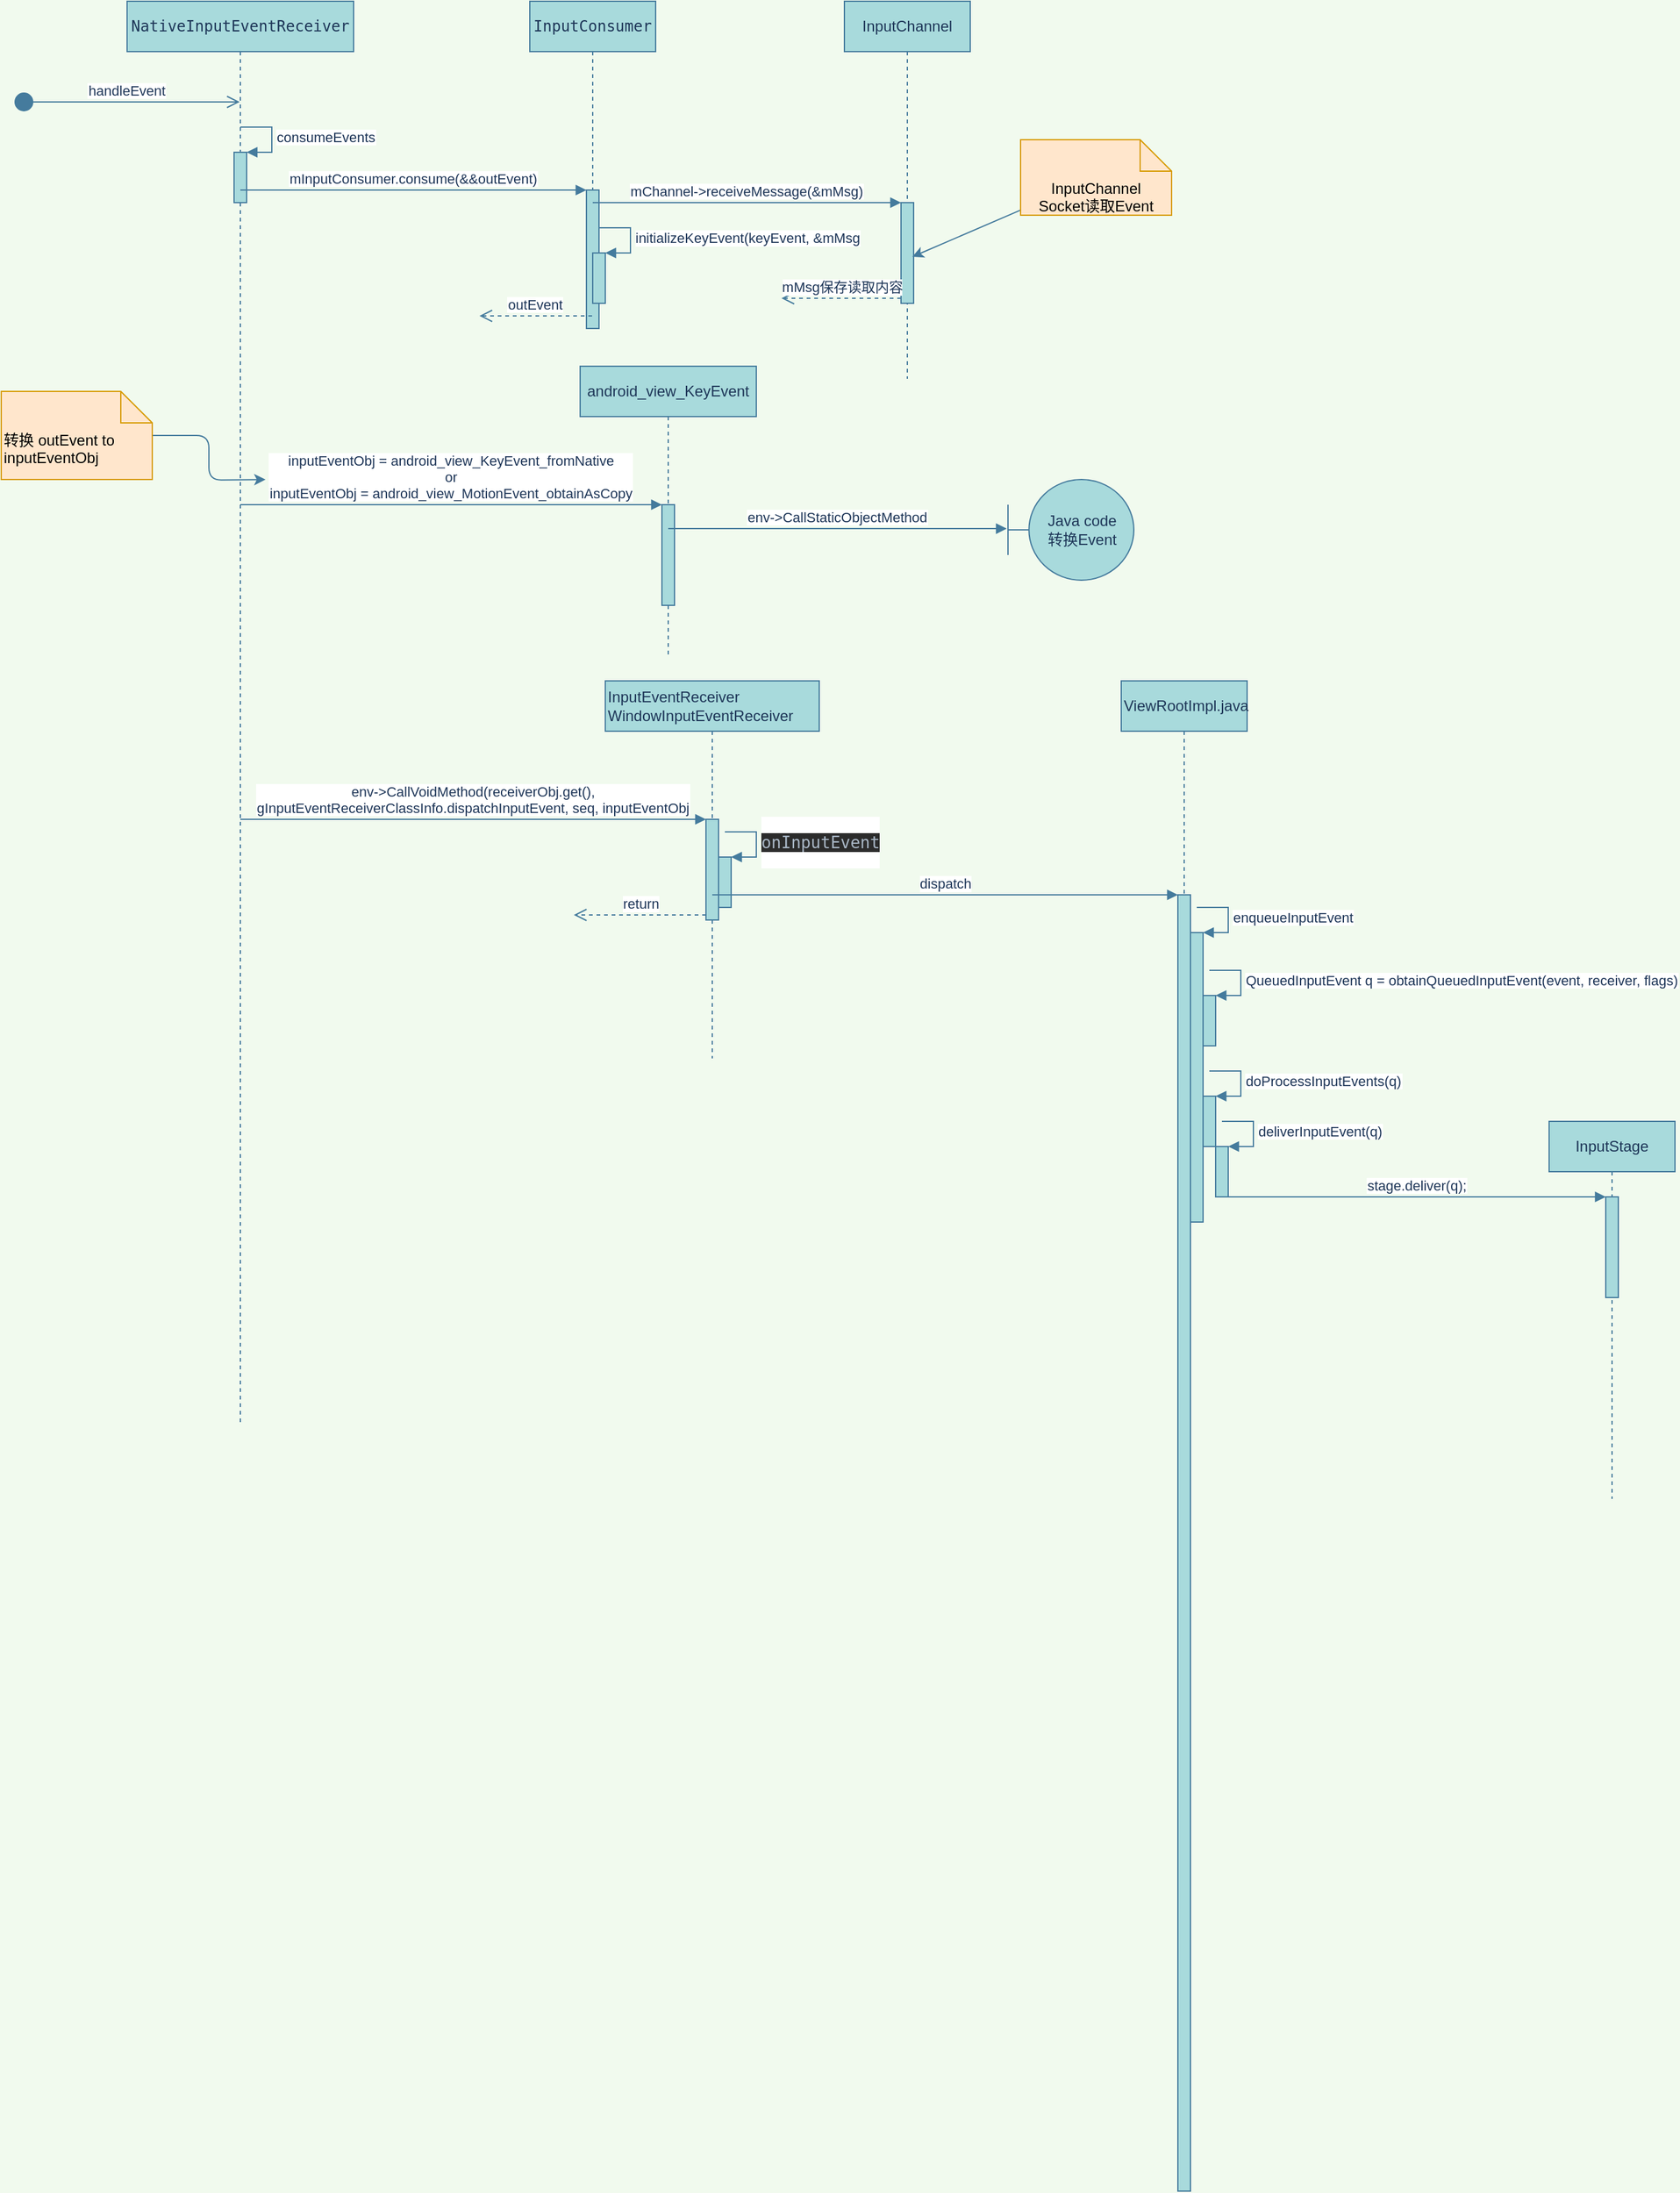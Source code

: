 <mxfile version="13.9.9" type="device"><diagram id="8m_Ii6iy7u5BwOlQbdcn" name="第 1 页"><mxGraphModel dx="1102" dy="815" grid="1" gridSize="10" guides="1" tooltips="1" connect="1" arrows="1" fold="1" page="0" pageScale="1" pageWidth="850" pageHeight="1100" background="#F1FAEE" math="0" shadow="0"><root><mxCell id="0"/><mxCell id="1" parent="0"/><mxCell id="EK1HKrUxAwB77COSYOl6-1" value="&lt;pre class=&quot;line-numbers  language-cpp&quot;&gt;&lt;code class=&quot;  language-cpp&quot;&gt;NativeInputEventReceiver&lt;span class=&quot;token operator&quot;&gt;&lt;/span&gt;&lt;/code&gt;&lt;/pre&gt;" style="shape=umlLifeline;perimeter=lifelinePerimeter;whiteSpace=wrap;html=1;container=1;collapsible=0;recursiveResize=0;outlineConnect=0;rounded=0;sketch=0;strokeColor=#457B9D;fillColor=#A8DADC;fontColor=#1D3557;" vertex="1" parent="1"><mxGeometry x="130" y="150" width="180" height="1130" as="geometry"/></mxCell><mxCell id="EK1HKrUxAwB77COSYOl6-2" value="handleEvent" style="verticalAlign=bottom;startArrow=circle;startFill=1;endArrow=open;startSize=6;endSize=8;strokeColor=#457B9D;fillColor=#A8DADC;fontColor=#1D3557;" edge="1" parent="EK1HKrUxAwB77COSYOl6-1" target="EK1HKrUxAwB77COSYOl6-1"><mxGeometry width="80" relative="1" as="geometry"><mxPoint x="-90" y="80" as="sourcePoint"/><mxPoint x="80" y="80" as="targetPoint"/></mxGeometry></mxCell><mxCell id="EK1HKrUxAwB77COSYOl6-3" value="" style="html=1;points=[];perimeter=orthogonalPerimeter;rounded=0;sketch=0;strokeColor=#457B9D;fillColor=#A8DADC;fontColor=#1D3557;" vertex="1" parent="EK1HKrUxAwB77COSYOl6-1"><mxGeometry x="85" y="120" width="10" height="40" as="geometry"/></mxCell><mxCell id="EK1HKrUxAwB77COSYOl6-4" value="consumeEvents" style="edgeStyle=orthogonalEdgeStyle;align=left;spacingLeft=2;endArrow=block;rounded=0;entryX=1;entryY=0;strokeColor=#457B9D;fillColor=#A8DADC;fontColor=#1D3557;" edge="1" target="EK1HKrUxAwB77COSYOl6-3" parent="EK1HKrUxAwB77COSYOl6-1"><mxGeometry relative="1" as="geometry"><mxPoint x="90" y="100" as="sourcePoint"/><Array as="points"><mxPoint x="115" y="100"/></Array></mxGeometry></mxCell><mxCell id="EK1HKrUxAwB77COSYOl6-5" value="&lt;pre class=&quot;line-numbers  language-cpp&quot;&gt;&lt;code class=&quot;  language-cpp&quot;&gt;InputConsumer&lt;/code&gt;&lt;/pre&gt;" style="shape=umlLifeline;perimeter=lifelinePerimeter;whiteSpace=wrap;html=1;container=1;collapsible=0;recursiveResize=0;outlineConnect=0;rounded=0;sketch=0;strokeColor=#457B9D;fillColor=#A8DADC;fontColor=#1D3557;" vertex="1" parent="1"><mxGeometry x="450" y="150" width="100" height="260" as="geometry"/></mxCell><mxCell id="EK1HKrUxAwB77COSYOl6-6" value="" style="html=1;points=[];perimeter=orthogonalPerimeter;rounded=0;sketch=0;strokeColor=#457B9D;fillColor=#A8DADC;fontColor=#1D3557;" vertex="1" parent="EK1HKrUxAwB77COSYOl6-5"><mxGeometry x="45" y="150" width="10" height="110" as="geometry"/></mxCell><mxCell id="EK1HKrUxAwB77COSYOl6-7" value="mInputConsumer.consume(&amp;&amp;outEvent)" style="verticalAlign=bottom;endArrow=block;entryX=0;entryY=0;strokeColor=#457B9D;fillColor=#A8DADC;fontColor=#1D3557;" edge="1" target="EK1HKrUxAwB77COSYOl6-6" parent="1" source="EK1HKrUxAwB77COSYOl6-1"><mxGeometry relative="1" as="geometry"><mxPoint x="425" y="300" as="sourcePoint"/></mxGeometry></mxCell><mxCell id="EK1HKrUxAwB77COSYOl6-10" value="android_view_KeyEvent" style="shape=umlLifeline;perimeter=lifelinePerimeter;whiteSpace=wrap;container=1;collapsible=0;recursiveResize=0;outlineConnect=0;rounded=0;sketch=0;strokeColor=#457B9D;fillColor=#A8DADC;fontColor=#1D3557;" vertex="1" parent="1"><mxGeometry x="490" y="440" width="140" height="230" as="geometry"/></mxCell><mxCell id="EK1HKrUxAwB77COSYOl6-11" value="" style="html=1;points=[];perimeter=orthogonalPerimeter;rounded=0;sketch=0;strokeColor=#457B9D;fillColor=#A8DADC;fontColor=#1D3557;" vertex="1" parent="EK1HKrUxAwB77COSYOl6-10"><mxGeometry x="65" y="110" width="10" height="80" as="geometry"/></mxCell><mxCell id="EK1HKrUxAwB77COSYOl6-12" value="inputEventObj = android_view_KeyEvent_fromNative&#10;or&#10;inputEventObj = android_view_MotionEvent_obtainAsCopy" style="verticalAlign=bottom;endArrow=block;entryX=0;entryY=0;strokeColor=#457B9D;fillColor=#A8DADC;fontColor=#1D3557;align=center;" edge="1" target="EK1HKrUxAwB77COSYOl6-11" parent="1" source="EK1HKrUxAwB77COSYOl6-1"><mxGeometry relative="1" as="geometry"><mxPoint x="505" y="550" as="sourcePoint"/></mxGeometry></mxCell><mxCell id="EK1HKrUxAwB77COSYOl6-16" value="env-&gt;CallStaticObjectMethod" style="verticalAlign=bottom;endArrow=block;strokeColor=#457B9D;fillColor=#A8DADC;fontColor=#1D3557;align=center;entryX=-0.01;entryY=0.488;entryDx=0;entryDy=0;entryPerimeter=0;" edge="1" target="EK1HKrUxAwB77COSYOl6-18" parent="1" source="EK1HKrUxAwB77COSYOl6-10"><mxGeometry relative="1" as="geometry"><mxPoint x="610" y="570" as="sourcePoint"/><mxPoint x="830" y="570" as="targetPoint"/></mxGeometry></mxCell><mxCell id="EK1HKrUxAwB77COSYOl6-18" value="Java code&lt;br&gt;转换Event" style="shape=umlBoundary;whiteSpace=wrap;html=1;rounded=0;sketch=0;strokeColor=#457B9D;fillColor=#A8DADC;fontColor=#1D3557;" vertex="1" parent="1"><mxGeometry x="830" y="530" width="100" height="80" as="geometry"/></mxCell><mxCell id="EK1HKrUxAwB77COSYOl6-19" value="InputChannel" style="shape=umlLifeline;perimeter=lifelinePerimeter;whiteSpace=wrap;container=1;collapsible=0;recursiveResize=0;outlineConnect=0;rounded=0;sketch=0;strokeColor=#457B9D;fillColor=#A8DADC;fontColor=#1D3557;" vertex="1" parent="1"><mxGeometry x="700" y="150" width="100" height="300" as="geometry"/></mxCell><mxCell id="EK1HKrUxAwB77COSYOl6-20" value="" style="html=1;points=[];perimeter=orthogonalPerimeter;rounded=0;sketch=0;strokeColor=#457B9D;fillColor=#A8DADC;fontColor=#1D3557;" vertex="1" parent="EK1HKrUxAwB77COSYOl6-19"><mxGeometry x="45" y="160" width="10" height="80" as="geometry"/></mxCell><mxCell id="EK1HKrUxAwB77COSYOl6-22" value="mMsg保存读取内容" style="html=1;verticalAlign=bottom;endArrow=open;dashed=1;endSize=8;exitX=0;exitY=0.95;strokeColor=#457B9D;fillColor=#A8DADC;fontColor=#1D3557;align=center;" edge="1" source="EK1HKrUxAwB77COSYOl6-20" parent="EK1HKrUxAwB77COSYOl6-19"><mxGeometry relative="1" as="geometry"><mxPoint x="-50" y="236" as="targetPoint"/></mxGeometry></mxCell><mxCell id="EK1HKrUxAwB77COSYOl6-21" value="mChannel-&gt;receiveMessage(&amp;mMsg)" style="verticalAlign=bottom;endArrow=block;entryX=0;entryY=0;strokeColor=#457B9D;fillColor=#A8DADC;fontColor=#1D3557;align=center;" edge="1" target="EK1HKrUxAwB77COSYOl6-20" parent="1" source="EK1HKrUxAwB77COSYOl6-5"><mxGeometry relative="1" as="geometry"><mxPoint x="675" y="310" as="sourcePoint"/></mxGeometry></mxCell><mxCell id="EK1HKrUxAwB77COSYOl6-23" value="" style="html=1;points=[];perimeter=orthogonalPerimeter;rounded=0;sketch=0;strokeColor=#457B9D;fillColor=#A8DADC;fontColor=#1D3557;" vertex="1" parent="1"><mxGeometry x="500" y="350" width="10" height="40" as="geometry"/></mxCell><mxCell id="EK1HKrUxAwB77COSYOl6-24" value="initializeKeyEvent(keyEvent, &amp;amp;mMsg" style="edgeStyle=orthogonalEdgeStyle;html=1;align=left;spacingLeft=2;endArrow=block;rounded=0;entryX=1;entryY=0;strokeColor=#457B9D;fillColor=#A8DADC;fontColor=#1D3557;" edge="1" target="EK1HKrUxAwB77COSYOl6-23" parent="1"><mxGeometry relative="1" as="geometry"><mxPoint x="505" y="330" as="sourcePoint"/><Array as="points"><mxPoint x="530" y="330"/></Array></mxGeometry></mxCell><mxCell id="EK1HKrUxAwB77COSYOl6-27" value="outEvent" style="verticalAlign=bottom;endArrow=open;dashed=1;endSize=8;strokeColor=#457B9D;fillColor=#A8DADC;fontColor=#1D3557;align=center;" edge="1" source="EK1HKrUxAwB77COSYOl6-5" parent="1"><mxGeometry relative="1" as="geometry"><mxPoint x="410" y="400" as="targetPoint"/><mxPoint x="480" y="400" as="sourcePoint"/></mxGeometry></mxCell><mxCell id="EK1HKrUxAwB77COSYOl6-29" style="edgeStyle=orthogonalEdgeStyle;curved=0;rounded=1;sketch=0;orthogonalLoop=1;jettySize=auto;html=0;strokeColor=#457B9D;fillColor=#A8DADC;fontColor=#1D3557;align=center;" edge="1" parent="1" source="EK1HKrUxAwB77COSYOl6-28"><mxGeometry relative="1" as="geometry"><mxPoint x="240" y="530" as="targetPoint"/></mxGeometry></mxCell><mxCell id="EK1HKrUxAwB77COSYOl6-28" value="转换 outEvent to inputEventObj" style="shape=note2;boundedLbl=1;whiteSpace=wrap;html=1;size=25;verticalAlign=top;align=left;rounded=0;sketch=0;strokeColor=#d79b00;fillColor=#ffe6cc;" vertex="1" parent="1"><mxGeometry x="30" y="460" width="120" height="70" as="geometry"/></mxCell><mxCell id="EK1HKrUxAwB77COSYOl6-32" style="rounded=1;sketch=0;orthogonalLoop=1;jettySize=auto;html=0;strokeColor=#457B9D;fillColor=#A8DADC;fontColor=#1D3557;align=center;entryX=0.9;entryY=0.538;entryDx=0;entryDy=0;entryPerimeter=0;" edge="1" parent="1" source="EK1HKrUxAwB77COSYOl6-30" target="EK1HKrUxAwB77COSYOl6-20"><mxGeometry relative="1" as="geometry"/></mxCell><mxCell id="EK1HKrUxAwB77COSYOl6-30" value="InputChannel　Socket读取Event" style="shape=note2;boundedLbl=1;whiteSpace=wrap;html=1;size=25;verticalAlign=top;align=center;rounded=0;sketch=0;strokeColor=#d79b00;fillColor=#ffe6cc;" vertex="1" parent="1"><mxGeometry x="840" y="260" width="120" height="60" as="geometry"/></mxCell><mxCell id="EK1HKrUxAwB77COSYOl6-33" value="InputEventReceiver&#10;WindowInputEventReceiver" style="shape=umlLifeline;perimeter=lifelinePerimeter;whiteSpace=wrap;container=1;collapsible=0;recursiveResize=0;outlineConnect=0;rounded=0;sketch=0;strokeColor=#457B9D;fillColor=#A8DADC;fontColor=#1D3557;align=left;" vertex="1" parent="1"><mxGeometry x="510" y="690" width="170" height="300" as="geometry"/></mxCell><mxCell id="EK1HKrUxAwB77COSYOl6-34" value="" style="html=1;points=[];perimeter=orthogonalPerimeter;rounded=0;sketch=0;strokeColor=#457B9D;fillColor=#A8DADC;fontColor=#1D3557;align=left;" vertex="1" parent="EK1HKrUxAwB77COSYOl6-33"><mxGeometry x="80" y="110" width="10" height="80" as="geometry"/></mxCell><mxCell id="EK1HKrUxAwB77COSYOl6-36" value="return" style="html=1;verticalAlign=bottom;endArrow=open;dashed=1;endSize=8;exitX=0;exitY=0.95;strokeColor=#457B9D;fillColor=#A8DADC;fontColor=#1D3557;align=center;" edge="1" source="EK1HKrUxAwB77COSYOl6-34" parent="EK1HKrUxAwB77COSYOl6-33"><mxGeometry relative="1" as="geometry"><mxPoint x="-25" y="186" as="targetPoint"/></mxGeometry></mxCell><mxCell id="EK1HKrUxAwB77COSYOl6-37" value="" style="html=1;points=[];perimeter=orthogonalPerimeter;rounded=0;sketch=0;strokeColor=#457B9D;fillColor=#A8DADC;fontColor=#1D3557;align=left;" vertex="1" parent="EK1HKrUxAwB77COSYOl6-33"><mxGeometry x="90" y="140" width="10" height="40" as="geometry"/></mxCell><mxCell id="EK1HKrUxAwB77COSYOl6-38" value="&lt;pre style=&quot;background-color: #2b2b2b ; color: #a9b7c6 ; font-family: &amp;#34;dejavu sans mono&amp;#34; , monospace ; font-size: 9.8pt&quot;&gt;onInputEvent&lt;/pre&gt;" style="edgeStyle=orthogonalEdgeStyle;html=1;align=left;spacingLeft=2;endArrow=block;rounded=0;entryX=1;entryY=0;strokeColor=#457B9D;fillColor=#A8DADC;fontColor=#1D3557;" edge="1" target="EK1HKrUxAwB77COSYOl6-37" parent="EK1HKrUxAwB77COSYOl6-33"><mxGeometry relative="1" as="geometry"><mxPoint x="95" y="120" as="sourcePoint"/><Array as="points"><mxPoint x="120" y="120"/></Array></mxGeometry></mxCell><mxCell id="EK1HKrUxAwB77COSYOl6-35" value="env-&gt;CallVoidMethod(receiverObj.get(), &#10;gInputEventReceiverClassInfo.dispatchInputEvent, seq, inputEventObj" style="verticalAlign=bottom;endArrow=block;entryX=0;entryY=0;strokeColor=#457B9D;fillColor=#A8DADC;fontColor=#1D3557;align=center;" edge="1" target="EK1HKrUxAwB77COSYOl6-34" parent="1" source="EK1HKrUxAwB77COSYOl6-1"><mxGeometry relative="1" as="geometry"><mxPoint x="495" y="790" as="sourcePoint"/></mxGeometry></mxCell><mxCell id="EK1HKrUxAwB77COSYOl6-39" value="ViewRootImpl.java" style="shape=umlLifeline;perimeter=lifelinePerimeter;whiteSpace=wrap;container=1;collapsible=0;recursiveResize=0;outlineConnect=0;rounded=0;sketch=0;strokeColor=#457B9D;fillColor=#A8DADC;fontColor=#1D3557;align=left;" vertex="1" parent="1"><mxGeometry x="920" y="690" width="100" height="1200" as="geometry"/></mxCell><mxCell id="EK1HKrUxAwB77COSYOl6-40" value="" style="html=1;points=[];perimeter=orthogonalPerimeter;rounded=0;sketch=0;strokeColor=#457B9D;fillColor=#A8DADC;fontColor=#1D3557;align=left;" vertex="1" parent="EK1HKrUxAwB77COSYOl6-39"><mxGeometry x="45" y="170" width="10" height="1030" as="geometry"/></mxCell><mxCell id="EK1HKrUxAwB77COSYOl6-43" value="" style="html=1;points=[];perimeter=orthogonalPerimeter;rounded=0;sketch=0;strokeColor=#457B9D;fillColor=#A8DADC;fontColor=#1D3557;align=left;" vertex="1" parent="EK1HKrUxAwB77COSYOl6-39"><mxGeometry x="55" y="200" width="10" height="230" as="geometry"/></mxCell><mxCell id="EK1HKrUxAwB77COSYOl6-44" value="enqueueInputEvent" style="edgeStyle=orthogonalEdgeStyle;align=left;spacingLeft=2;endArrow=block;rounded=0;entryX=1;entryY=0;strokeColor=#457B9D;fillColor=#A8DADC;fontColor=#1D3557;" edge="1" target="EK1HKrUxAwB77COSYOl6-43" parent="EK1HKrUxAwB77COSYOl6-39"><mxGeometry relative="1" as="geometry"><mxPoint x="60" y="180" as="sourcePoint"/><Array as="points"><mxPoint x="85" y="180"/></Array></mxGeometry></mxCell><mxCell id="EK1HKrUxAwB77COSYOl6-45" value="" style="html=1;points=[];perimeter=orthogonalPerimeter;rounded=0;sketch=0;strokeColor=#457B9D;fillColor=#A8DADC;fontColor=#1D3557;align=left;" vertex="1" parent="EK1HKrUxAwB77COSYOl6-39"><mxGeometry x="65" y="330" width="10" height="40" as="geometry"/></mxCell><mxCell id="EK1HKrUxAwB77COSYOl6-46" value="doProcessInputEvents(q)" style="edgeStyle=orthogonalEdgeStyle;align=left;spacingLeft=2;endArrow=block;rounded=0;entryX=1;entryY=0;strokeColor=#457B9D;fillColor=#A8DADC;fontColor=#1D3557;" edge="1" target="EK1HKrUxAwB77COSYOl6-45" parent="EK1HKrUxAwB77COSYOl6-39"><mxGeometry relative="1" as="geometry"><mxPoint x="70" y="310" as="sourcePoint"/><Array as="points"><mxPoint x="95" y="310"/></Array></mxGeometry></mxCell><mxCell id="EK1HKrUxAwB77COSYOl6-47" value="" style="html=1;points=[];perimeter=orthogonalPerimeter;rounded=0;sketch=0;strokeColor=#457B9D;fillColor=#A8DADC;fontColor=#1D3557;align=left;" vertex="1" parent="EK1HKrUxAwB77COSYOl6-39"><mxGeometry x="75" y="370" width="10" height="40" as="geometry"/></mxCell><mxCell id="EK1HKrUxAwB77COSYOl6-48" value="deliverInputEvent(q)" style="edgeStyle=orthogonalEdgeStyle;align=left;spacingLeft=2;endArrow=block;rounded=0;entryX=1;entryY=0;strokeColor=#457B9D;fillColor=#A8DADC;fontColor=#1D3557;" edge="1" target="EK1HKrUxAwB77COSYOl6-47" parent="EK1HKrUxAwB77COSYOl6-39"><mxGeometry relative="1" as="geometry"><mxPoint x="80" y="350" as="sourcePoint"/><Array as="points"><mxPoint x="105" y="350"/></Array></mxGeometry></mxCell><mxCell id="EK1HKrUxAwB77COSYOl6-51" value="" style="html=1;points=[];perimeter=orthogonalPerimeter;rounded=0;sketch=0;strokeColor=#457B9D;fillColor=#A8DADC;fontColor=#1D3557;align=left;" vertex="1" parent="EK1HKrUxAwB77COSYOl6-39"><mxGeometry x="65" y="250" width="10" height="40" as="geometry"/></mxCell><mxCell id="EK1HKrUxAwB77COSYOl6-52" value="QueuedInputEvent q = obtainQueuedInputEvent(event, receiver, flags)" style="edgeStyle=orthogonalEdgeStyle;align=left;spacingLeft=2;endArrow=block;rounded=0;entryX=1;entryY=0;strokeColor=#457B9D;fillColor=#A8DADC;fontColor=#1D3557;" edge="1" target="EK1HKrUxAwB77COSYOl6-51" parent="EK1HKrUxAwB77COSYOl6-39"><mxGeometry relative="1" as="geometry"><mxPoint x="70" y="230" as="sourcePoint"/><Array as="points"><mxPoint x="95" y="230"/></Array></mxGeometry></mxCell><mxCell id="EK1HKrUxAwB77COSYOl6-41" value="dispatch" style="html=1;verticalAlign=bottom;endArrow=block;entryX=0;entryY=0;strokeColor=#457B9D;fillColor=#A8DADC;fontColor=#1D3557;align=center;" edge="1" target="EK1HKrUxAwB77COSYOl6-40" parent="1" source="EK1HKrUxAwB77COSYOl6-33"><mxGeometry relative="1" as="geometry"><mxPoint x="895" y="860" as="sourcePoint"/></mxGeometry></mxCell><mxCell id="EK1HKrUxAwB77COSYOl6-53" value="InputStage" style="shape=umlLifeline;perimeter=lifelinePerimeter;whiteSpace=wrap;html=1;container=1;collapsible=0;recursiveResize=0;outlineConnect=0;rounded=0;sketch=0;strokeColor=#457B9D;fillColor=#A8DADC;fontColor=#1D3557;align=center;" vertex="1" parent="1"><mxGeometry x="1260" y="1040" width="100" height="300" as="geometry"/></mxCell><mxCell id="EK1HKrUxAwB77COSYOl6-54" value="" style="html=1;points=[];perimeter=orthogonalPerimeter;rounded=0;sketch=0;strokeColor=#457B9D;fillColor=#A8DADC;fontColor=#1D3557;align=center;" vertex="1" parent="EK1HKrUxAwB77COSYOl6-53"><mxGeometry x="45" y="60" width="10" height="80" as="geometry"/></mxCell><mxCell id="EK1HKrUxAwB77COSYOl6-55" value="stage.deliver(q);" style="verticalAlign=bottom;endArrow=block;entryX=0;entryY=0;strokeColor=#457B9D;fillColor=#A8DADC;fontColor=#1D3557;align=center;" edge="1" target="EK1HKrUxAwB77COSYOl6-54" parent="1" source="EK1HKrUxAwB77COSYOl6-47"><mxGeometry relative="1" as="geometry"><mxPoint x="1235" y="1100" as="sourcePoint"/></mxGeometry></mxCell></root></mxGraphModel></diagram></mxfile>